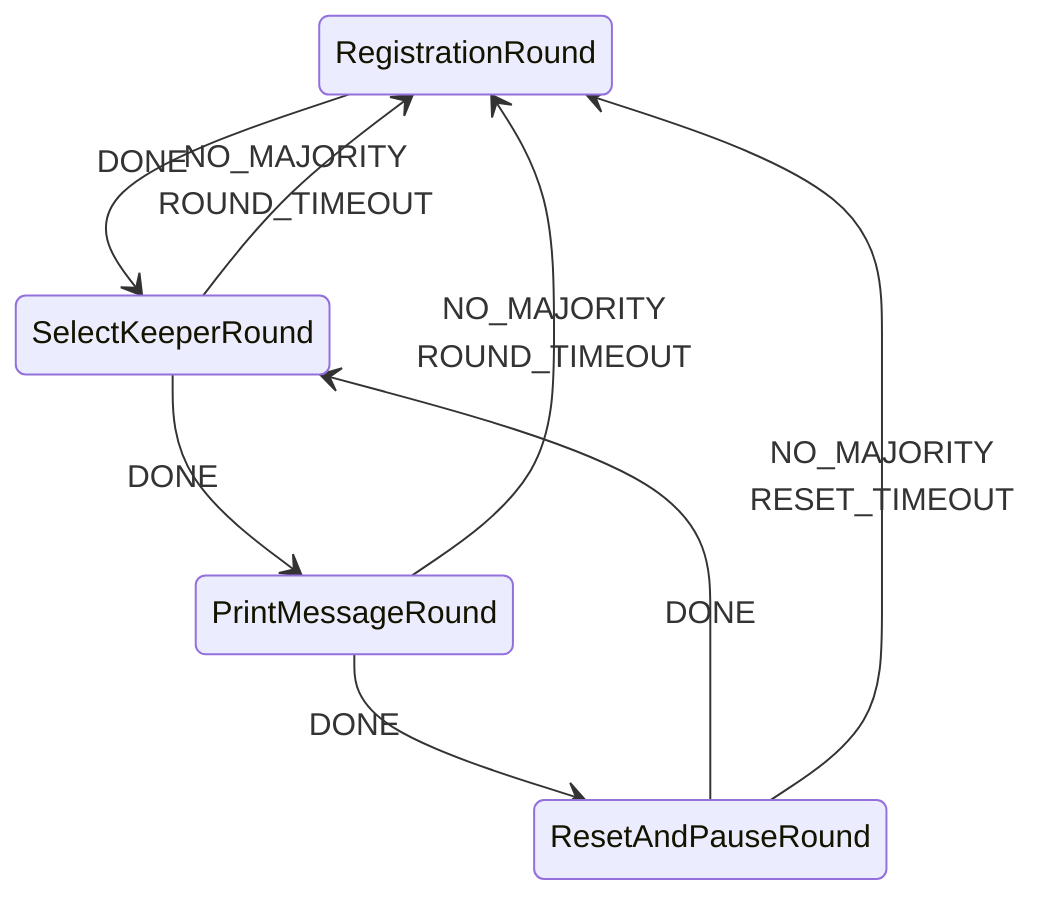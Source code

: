 stateDiagram-v2
    RegistrationRound --> SelectKeeperRound: <center>DONE</center>
    PrintMessageRound --> ResetAndPauseRound: <center>DONE</center>
    PrintMessageRound --> RegistrationRound: <center>NO_MAJORITY<br />ROUND_TIMEOUT</center>
    ResetAndPauseRound --> SelectKeeperRound: <center>DONE</center>
    ResetAndPauseRound --> RegistrationRound: <center>NO_MAJORITY<br />RESET_TIMEOUT</center>
    SelectKeeperRound --> PrintMessageRound: <center>DONE</center>
    SelectKeeperRound --> RegistrationRound: <center>NO_MAJORITY<br />ROUND_TIMEOUT</center>